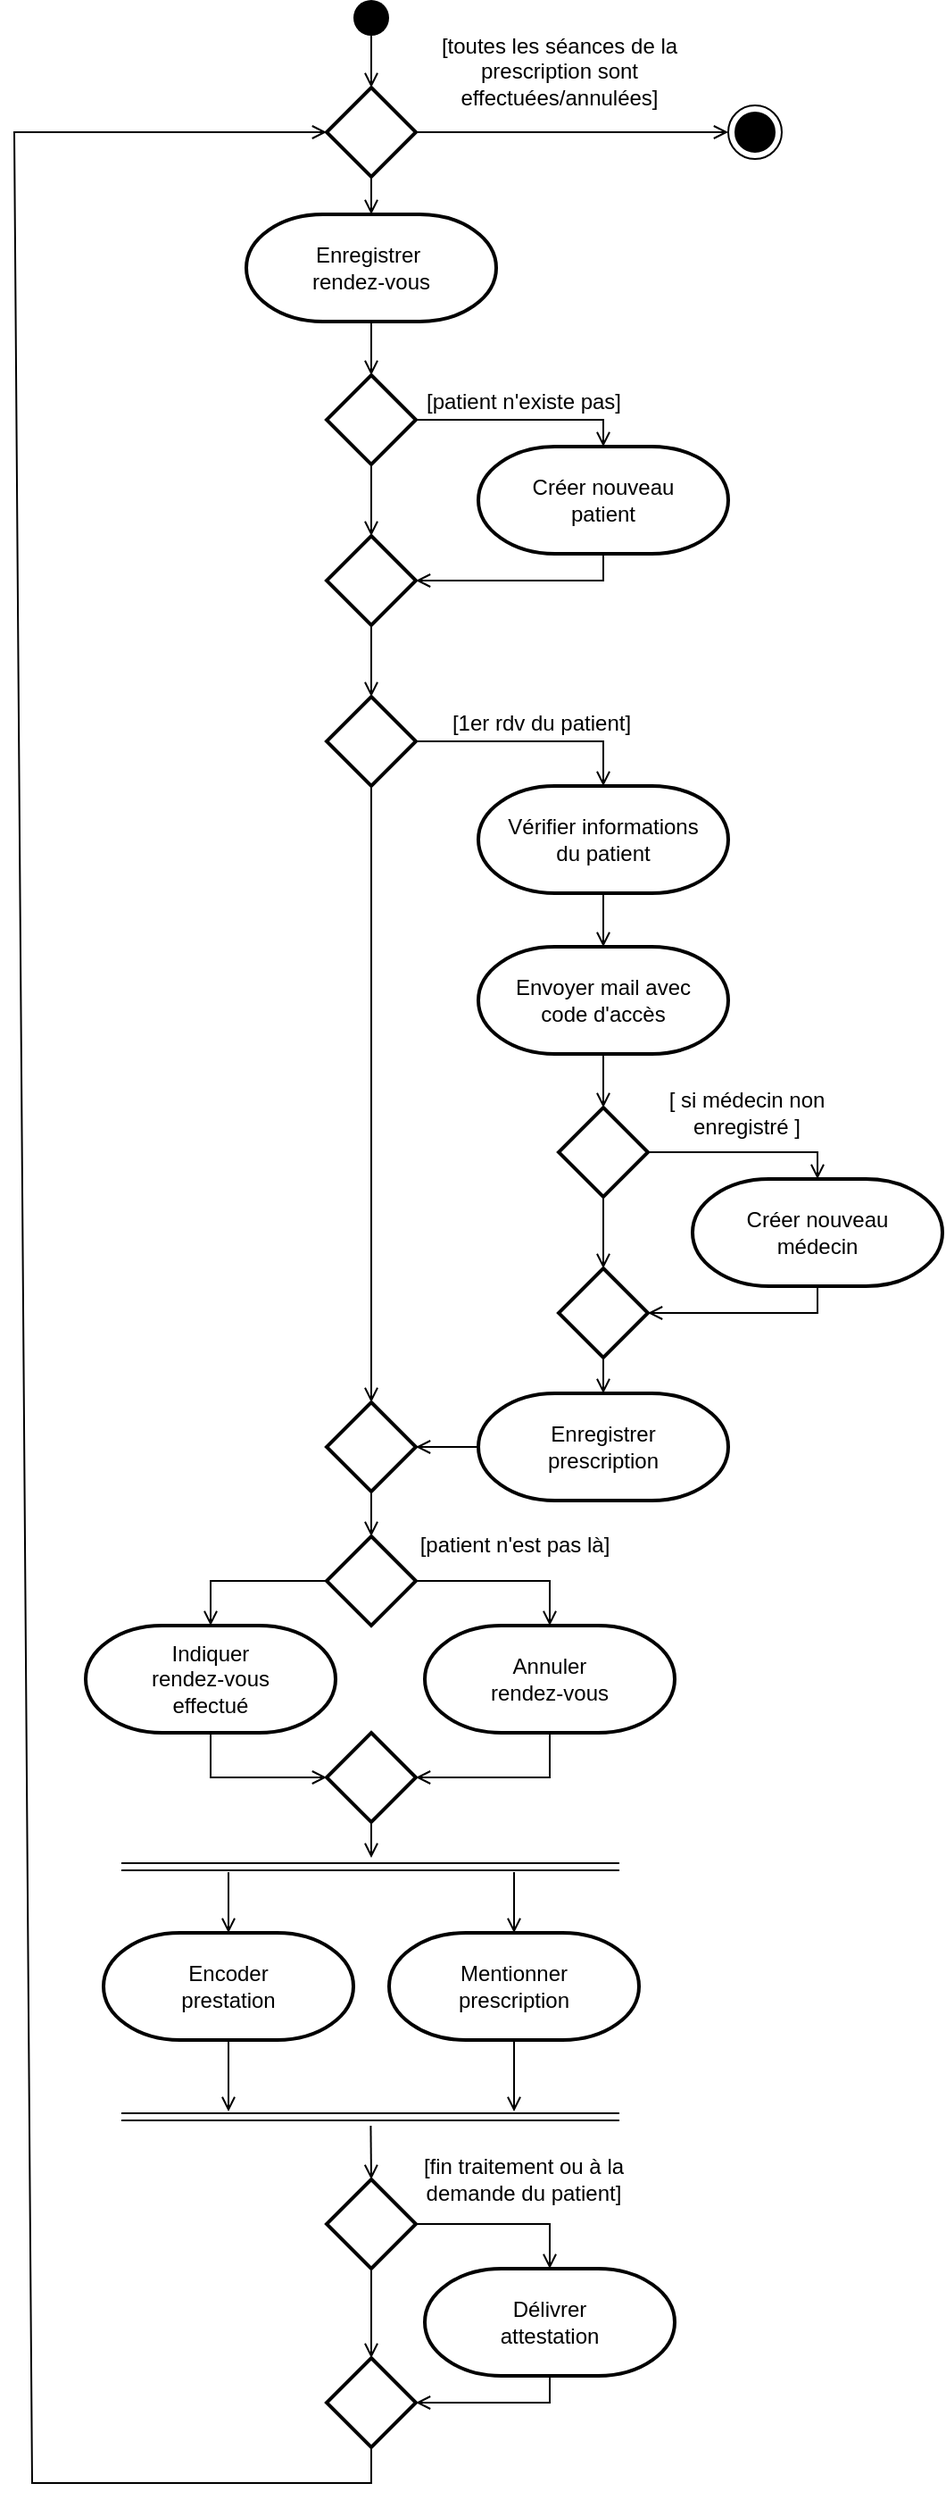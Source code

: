 <mxfile version="22.1.2" type="device">
  <diagram name="Page-1" id="qqe9KO98zH0CakM35WmT">
    <mxGraphModel dx="1687" dy="1040" grid="1" gridSize="10" guides="1" tooltips="1" connect="1" arrows="1" fold="1" page="1" pageScale="1" pageWidth="1169" pageHeight="1654" math="0" shadow="0">
      <root>
        <mxCell id="0" />
        <mxCell id="1" parent="0" />
        <mxCell id="SfScJbu2deopojGPgfz9-3" value="" style="endArrow=open;html=1;rounded=0;exitX=0.5;exitY=1;exitDx=0;exitDy=0;endFill=0;entryX=0.5;entryY=0;entryDx=0;entryDy=0;entryPerimeter=0;" parent="1" source="A-bpwYznotmKRVOag7Cg-2" target="SfScJbu2deopojGPgfz9-75" edge="1">
          <mxGeometry width="50" height="50" relative="1" as="geometry">
            <mxPoint x="532.5" y="60" as="sourcePoint" />
            <mxPoint x="405" y="138" as="targetPoint" />
          </mxGeometry>
        </mxCell>
        <mxCell id="SfScJbu2deopojGPgfz9-5" value="Enregistrer&amp;nbsp;&lt;br&gt;rendez-vous" style="strokeWidth=2;html=1;shape=mxgraph.flowchart.terminator;whiteSpace=wrap;" parent="1" vertex="1">
          <mxGeometry x="450" y="160" width="140" height="60" as="geometry" />
        </mxCell>
        <mxCell id="SfScJbu2deopojGPgfz9-13" value="" style="endArrow=open;html=1;rounded=0;endFill=0;entryX=0.5;entryY=0;entryDx=0;entryDy=0;entryPerimeter=0;exitX=0.5;exitY=1;exitDx=0;exitDy=0;exitPerimeter=0;" parent="1" source="SfScJbu2deopojGPgfz9-5" target="SfScJbu2deopojGPgfz9-14" edge="1">
          <mxGeometry width="50" height="50" relative="1" as="geometry">
            <mxPoint x="530" y="240" as="sourcePoint" />
            <mxPoint x="520" y="470" as="targetPoint" />
            <Array as="points" />
          </mxGeometry>
        </mxCell>
        <mxCell id="SfScJbu2deopojGPgfz9-14" value="" style="strokeWidth=2;html=1;shape=mxgraph.flowchart.decision;whiteSpace=wrap;" parent="1" vertex="1">
          <mxGeometry x="495" y="250" width="50" height="50" as="geometry" />
        </mxCell>
        <mxCell id="SfScJbu2deopojGPgfz9-17" value="" style="endArrow=open;html=1;rounded=0;exitX=1;exitY=0.5;exitDx=0;exitDy=0;exitPerimeter=0;endFill=0;entryX=0.5;entryY=0;entryDx=0;entryDy=0;entryPerimeter=0;" parent="1" source="SfScJbu2deopojGPgfz9-14" target="SfScJbu2deopojGPgfz9-18" edge="1">
          <mxGeometry width="50" height="50" relative="1" as="geometry">
            <mxPoint x="865" y="275" as="sourcePoint" />
            <mxPoint x="730" y="300" as="targetPoint" />
            <Array as="points">
              <mxPoint x="650" y="275" />
            </Array>
          </mxGeometry>
        </mxCell>
        <mxCell id="SfScJbu2deopojGPgfz9-18" value="Créer nouveau&lt;br&gt;patient" style="strokeWidth=2;html=1;shape=mxgraph.flowchart.terminator;whiteSpace=wrap;" parent="1" vertex="1">
          <mxGeometry x="580" y="290" width="140" height="60" as="geometry" />
        </mxCell>
        <mxCell id="SfScJbu2deopojGPgfz9-19" value="[patient n&#39;existe pas]" style="text;html=1;align=center;verticalAlign=middle;resizable=0;points=[];autosize=1;strokeColor=none;fillColor=none;" parent="1" vertex="1">
          <mxGeometry x="540" y="250" width="130" height="30" as="geometry" />
        </mxCell>
        <mxCell id="SfScJbu2deopojGPgfz9-20" value="" style="endArrow=open;html=1;rounded=0;exitX=0.5;exitY=1;exitDx=0;exitDy=0;exitPerimeter=0;endFill=0;entryX=0.5;entryY=0;entryDx=0;entryDy=0;entryPerimeter=0;" parent="1" source="SfScJbu2deopojGPgfz9-14" target="SfScJbu2deopojGPgfz9-22" edge="1">
          <mxGeometry width="50" height="50" relative="1" as="geometry">
            <mxPoint x="555" y="285" as="sourcePoint" />
            <mxPoint x="520" y="410" as="targetPoint" />
            <Array as="points">
              <mxPoint x="520" y="340" />
            </Array>
          </mxGeometry>
        </mxCell>
        <mxCell id="SfScJbu2deopojGPgfz9-21" value="Vérifier informations&lt;br&gt;du patient" style="strokeWidth=2;html=1;shape=mxgraph.flowchart.terminator;whiteSpace=wrap;" parent="1" vertex="1">
          <mxGeometry x="580" y="480" width="140" height="60" as="geometry" />
        </mxCell>
        <mxCell id="SfScJbu2deopojGPgfz9-22" value="" style="strokeWidth=2;html=1;shape=mxgraph.flowchart.decision;whiteSpace=wrap;" parent="1" vertex="1">
          <mxGeometry x="495" y="340" width="50" height="50" as="geometry" />
        </mxCell>
        <mxCell id="SfScJbu2deopojGPgfz9-23" value="" style="endArrow=open;html=1;rounded=0;endFill=0;entryX=1;entryY=0.5;entryDx=0;entryDy=0;entryPerimeter=0;exitX=0.5;exitY=1;exitDx=0;exitDy=0;exitPerimeter=0;" parent="1" source="SfScJbu2deopojGPgfz9-18" target="SfScJbu2deopojGPgfz9-22" edge="1">
          <mxGeometry width="50" height="50" relative="1" as="geometry">
            <mxPoint x="650" y="360" as="sourcePoint" />
            <mxPoint x="660" y="270" as="targetPoint" />
            <Array as="points">
              <mxPoint x="650" y="365" />
            </Array>
          </mxGeometry>
        </mxCell>
        <mxCell id="SfScJbu2deopojGPgfz9-24" value="" style="endArrow=open;html=1;rounded=0;exitX=0.5;exitY=1;exitDx=0;exitDy=0;exitPerimeter=0;endFill=0;entryX=0.5;entryY=0;entryDx=0;entryDy=0;entryPerimeter=0;" parent="1" source="SfScJbu2deopojGPgfz9-22" target="SfScJbu2deopojGPgfz9-25" edge="1">
          <mxGeometry width="50" height="50" relative="1" as="geometry">
            <mxPoint x="530" y="320" as="sourcePoint" />
            <mxPoint x="480" y="520" as="targetPoint" />
            <Array as="points" />
          </mxGeometry>
        </mxCell>
        <mxCell id="SfScJbu2deopojGPgfz9-25" value="" style="strokeWidth=2;html=1;shape=mxgraph.flowchart.decision;whiteSpace=wrap;" parent="1" vertex="1">
          <mxGeometry x="495" y="430" width="50" height="50" as="geometry" />
        </mxCell>
        <mxCell id="SfScJbu2deopojGPgfz9-27" value="" style="endArrow=open;html=1;rounded=0;endFill=0;exitX=1;exitY=0.5;exitDx=0;exitDy=0;exitPerimeter=0;entryX=0.5;entryY=0;entryDx=0;entryDy=0;entryPerimeter=0;" parent="1" source="SfScJbu2deopojGPgfz9-25" target="SfScJbu2deopojGPgfz9-21" edge="1">
          <mxGeometry width="50" height="50" relative="1" as="geometry">
            <mxPoint x="660" y="290" as="sourcePoint" />
            <mxPoint x="650" y="540" as="targetPoint" />
            <Array as="points">
              <mxPoint x="650" y="455" />
            </Array>
          </mxGeometry>
        </mxCell>
        <mxCell id="SfScJbu2deopojGPgfz9-28" value="[1er rdv du patient]" style="text;html=1;align=center;verticalAlign=middle;resizable=0;points=[];autosize=1;strokeColor=none;fillColor=none;" parent="1" vertex="1">
          <mxGeometry x="555" y="430" width="120" height="30" as="geometry" />
        </mxCell>
        <mxCell id="SfScJbu2deopojGPgfz9-30" value="" style="endArrow=open;html=1;rounded=0;exitX=0.5;exitY=1;exitDx=0;exitDy=0;exitPerimeter=0;endFill=0;entryX=0.5;entryY=0;entryDx=0;entryDy=0;entryPerimeter=0;" parent="1" source="SfScJbu2deopojGPgfz9-25" target="SfScJbu2deopojGPgfz9-42" edge="1">
          <mxGeometry width="50" height="50" relative="1" as="geometry">
            <mxPoint x="530" y="370" as="sourcePoint" />
            <mxPoint x="520" y="850" as="targetPoint" />
            <Array as="points">
              <mxPoint x="520" y="530" />
            </Array>
          </mxGeometry>
        </mxCell>
        <mxCell id="SfScJbu2deopojGPgfz9-31" value="Envoyer mail avec&lt;br&gt;code d&#39;accès" style="strokeWidth=2;html=1;shape=mxgraph.flowchart.terminator;whiteSpace=wrap;" parent="1" vertex="1">
          <mxGeometry x="580" y="570" width="140" height="60" as="geometry" />
        </mxCell>
        <mxCell id="SfScJbu2deopojGPgfz9-32" value="" style="endArrow=open;html=1;rounded=0;endFill=0;exitX=0.5;exitY=1;exitDx=0;exitDy=0;exitPerimeter=0;entryX=0.5;entryY=0;entryDx=0;entryDy=0;entryPerimeter=0;" parent="1" source="SfScJbu2deopojGPgfz9-21" target="SfScJbu2deopojGPgfz9-31" edge="1">
          <mxGeometry width="50" height="50" relative="1" as="geometry">
            <mxPoint x="555" y="425" as="sourcePoint" />
            <mxPoint x="660" y="490" as="targetPoint" />
            <Array as="points" />
          </mxGeometry>
        </mxCell>
        <mxCell id="SfScJbu2deopojGPgfz9-33" value="" style="strokeWidth=2;html=1;shape=mxgraph.flowchart.decision;whiteSpace=wrap;" parent="1" vertex="1">
          <mxGeometry x="625" y="660" width="50" height="50" as="geometry" />
        </mxCell>
        <mxCell id="SfScJbu2deopojGPgfz9-34" value="" style="endArrow=open;html=1;rounded=0;endFill=0;exitX=0.5;exitY=1;exitDx=0;exitDy=0;exitPerimeter=0;entryX=0.5;entryY=0;entryDx=0;entryDy=0;entryPerimeter=0;" parent="1" source="SfScJbu2deopojGPgfz9-31" target="SfScJbu2deopojGPgfz9-33" edge="1">
          <mxGeometry width="50" height="50" relative="1" as="geometry">
            <mxPoint x="670" y="660" as="sourcePoint" />
            <mxPoint x="650" y="670" as="targetPoint" />
            <Array as="points" />
          </mxGeometry>
        </mxCell>
        <mxCell id="SfScJbu2deopojGPgfz9-35" value="" style="endArrow=open;html=1;rounded=0;endFill=0;exitX=1;exitY=0.5;exitDx=0;exitDy=0;exitPerimeter=0;entryX=0.5;entryY=0;entryDx=0;entryDy=0;entryPerimeter=0;" parent="1" source="SfScJbu2deopojGPgfz9-33" target="SfScJbu2deopojGPgfz9-36" edge="1">
          <mxGeometry width="50" height="50" relative="1" as="geometry">
            <mxPoint x="690" y="685" as="sourcePoint" />
            <mxPoint x="730" y="730" as="targetPoint" />
            <Array as="points">
              <mxPoint x="770" y="685" />
            </Array>
          </mxGeometry>
        </mxCell>
        <mxCell id="SfScJbu2deopojGPgfz9-36" value="Créer nouveau&lt;br&gt;médecin" style="strokeWidth=2;html=1;shape=mxgraph.flowchart.terminator;whiteSpace=wrap;" parent="1" vertex="1">
          <mxGeometry x="700" y="700" width="140" height="60" as="geometry" />
        </mxCell>
        <mxCell id="SfScJbu2deopojGPgfz9-37" value="" style="endArrow=open;html=1;rounded=0;endFill=0;exitX=0.5;exitY=1;exitDx=0;exitDy=0;exitPerimeter=0;entryX=0.5;entryY=0;entryDx=0;entryDy=0;entryPerimeter=0;" parent="1" source="SfScJbu2deopojGPgfz9-33" target="SfScJbu2deopojGPgfz9-39" edge="1">
          <mxGeometry width="50" height="50" relative="1" as="geometry">
            <mxPoint x="660" y="640" as="sourcePoint" />
            <mxPoint x="650" y="810" as="targetPoint" />
            <Array as="points" />
          </mxGeometry>
        </mxCell>
        <mxCell id="SfScJbu2deopojGPgfz9-38" value="" style="endArrow=open;html=1;rounded=0;endFill=0;exitX=0.5;exitY=1;exitDx=0;exitDy=0;exitPerimeter=0;entryX=1;entryY=0.5;entryDx=0;entryDy=0;entryPerimeter=0;" parent="1" source="SfScJbu2deopojGPgfz9-36" target="SfScJbu2deopojGPgfz9-39" edge="1">
          <mxGeometry width="50" height="50" relative="1" as="geometry">
            <mxPoint x="660" y="640" as="sourcePoint" />
            <mxPoint x="720" y="850" as="targetPoint" />
            <Array as="points">
              <mxPoint x="770" y="775" />
            </Array>
          </mxGeometry>
        </mxCell>
        <mxCell id="SfScJbu2deopojGPgfz9-39" value="" style="strokeWidth=2;html=1;shape=mxgraph.flowchart.decision;whiteSpace=wrap;" parent="1" vertex="1">
          <mxGeometry x="625" y="750" width="50" height="50" as="geometry" />
        </mxCell>
        <mxCell id="SfScJbu2deopojGPgfz9-40" value="Enregistrer&lt;br&gt;prescription" style="strokeWidth=2;html=1;shape=mxgraph.flowchart.terminator;whiteSpace=wrap;" parent="1" vertex="1">
          <mxGeometry x="580" y="820" width="140" height="60" as="geometry" />
        </mxCell>
        <mxCell id="SfScJbu2deopojGPgfz9-41" value="" style="endArrow=open;html=1;rounded=0;endFill=0;exitX=0.5;exitY=1;exitDx=0;exitDy=0;exitPerimeter=0;entryX=0.5;entryY=0;entryDx=0;entryDy=0;entryPerimeter=0;" parent="1" source="SfScJbu2deopojGPgfz9-39" target="SfScJbu2deopojGPgfz9-40" edge="1">
          <mxGeometry width="50" height="50" relative="1" as="geometry">
            <mxPoint x="660" y="720" as="sourcePoint" />
            <mxPoint x="660" y="810" as="targetPoint" />
            <Array as="points" />
          </mxGeometry>
        </mxCell>
        <mxCell id="SfScJbu2deopojGPgfz9-42" value="" style="strokeWidth=2;html=1;shape=mxgraph.flowchart.decision;whiteSpace=wrap;" parent="1" vertex="1">
          <mxGeometry x="495" y="825" width="50" height="50" as="geometry" />
        </mxCell>
        <mxCell id="SfScJbu2deopojGPgfz9-43" value="" style="endArrow=open;html=1;rounded=0;endFill=0;entryX=1;entryY=0.5;entryDx=0;entryDy=0;entryPerimeter=0;exitX=0;exitY=0.5;exitDx=0;exitDy=0;exitPerimeter=0;" parent="1" source="SfScJbu2deopojGPgfz9-40" target="SfScJbu2deopojGPgfz9-42" edge="1">
          <mxGeometry width="50" height="50" relative="1" as="geometry">
            <mxPoint x="560" y="850" as="sourcePoint" />
            <mxPoint x="660" y="850" as="targetPoint" />
            <Array as="points" />
          </mxGeometry>
        </mxCell>
        <mxCell id="SfScJbu2deopojGPgfz9-44" value="" style="shape=link;html=1;rounded=0;" parent="1" edge="1">
          <mxGeometry width="100" relative="1" as="geometry">
            <mxPoint x="380" y="1085" as="sourcePoint" />
            <mxPoint x="659" y="1085" as="targetPoint" />
          </mxGeometry>
        </mxCell>
        <mxCell id="SfScJbu2deopojGPgfz9-45" value="" style="endArrow=open;html=1;rounded=0;endFill=0;exitX=0.5;exitY=1;exitDx=0;exitDy=0;exitPerimeter=0;entryX=0.5;entryY=0;entryDx=0;entryDy=0;entryPerimeter=0;" parent="1" source="SfScJbu2deopojGPgfz9-42" target="SfScJbu2deopojGPgfz9-46" edge="1">
          <mxGeometry width="50" height="50" relative="1" as="geometry">
            <mxPoint x="660" y="830" as="sourcePoint" />
            <mxPoint x="520" y="930" as="targetPoint" />
            <Array as="points" />
          </mxGeometry>
        </mxCell>
        <mxCell id="SfScJbu2deopojGPgfz9-46" value="" style="strokeWidth=2;html=1;shape=mxgraph.flowchart.decision;whiteSpace=wrap;" parent="1" vertex="1">
          <mxGeometry x="495" y="900" width="50" height="50" as="geometry" />
        </mxCell>
        <mxCell id="SfScJbu2deopojGPgfz9-47" value="" style="endArrow=open;html=1;rounded=0;endFill=0;exitX=1;exitY=0.5;exitDx=0;exitDy=0;exitPerimeter=0;entryX=0.5;entryY=0;entryDx=0;entryDy=0;entryPerimeter=0;" parent="1" source="SfScJbu2deopojGPgfz9-46" target="SfScJbu2deopojGPgfz9-49" edge="1">
          <mxGeometry width="50" height="50" relative="1" as="geometry">
            <mxPoint x="530" y="875" as="sourcePoint" />
            <mxPoint x="650" y="920" as="targetPoint" />
            <Array as="points">
              <mxPoint x="620" y="925" />
            </Array>
          </mxGeometry>
        </mxCell>
        <mxCell id="SfScJbu2deopojGPgfz9-48" value="" style="endArrow=open;html=1;rounded=0;endFill=0;exitX=0;exitY=0.5;exitDx=0;exitDy=0;exitPerimeter=0;entryX=0.5;entryY=0;entryDx=0;entryDy=0;entryPerimeter=0;" parent="1" source="SfScJbu2deopojGPgfz9-46" target="SfScJbu2deopojGPgfz9-50" edge="1">
          <mxGeometry width="50" height="50" relative="1" as="geometry">
            <mxPoint x="555" y="935" as="sourcePoint" />
            <mxPoint x="390" y="910" as="targetPoint" />
            <Array as="points">
              <mxPoint x="430" y="925" />
            </Array>
          </mxGeometry>
        </mxCell>
        <mxCell id="SfScJbu2deopojGPgfz9-49" value="Annuler&lt;br&gt;rendez-vous" style="strokeWidth=2;html=1;shape=mxgraph.flowchart.terminator;whiteSpace=wrap;" parent="1" vertex="1">
          <mxGeometry x="550" y="950" width="140" height="60" as="geometry" />
        </mxCell>
        <mxCell id="SfScJbu2deopojGPgfz9-50" value="Indiquer&lt;br&gt;rendez-vous&lt;br&gt;effectué" style="strokeWidth=2;html=1;shape=mxgraph.flowchart.terminator;whiteSpace=wrap;" parent="1" vertex="1">
          <mxGeometry x="360" y="950" width="140" height="60" as="geometry" />
        </mxCell>
        <mxCell id="SfScJbu2deopojGPgfz9-51" value="[patient n&#39;est pas là]" style="text;html=1;align=center;verticalAlign=middle;resizable=0;points=[];autosize=1;strokeColor=none;fillColor=none;" parent="1" vertex="1">
          <mxGeometry x="535" y="890" width="130" height="30" as="geometry" />
        </mxCell>
        <mxCell id="SfScJbu2deopojGPgfz9-52" value="" style="strokeWidth=2;html=1;shape=mxgraph.flowchart.decision;whiteSpace=wrap;" parent="1" vertex="1">
          <mxGeometry x="495" y="1010" width="50" height="50" as="geometry" />
        </mxCell>
        <mxCell id="SfScJbu2deopojGPgfz9-53" value="" style="endArrow=open;html=1;rounded=0;endFill=0;exitX=0.5;exitY=1;exitDx=0;exitDy=0;exitPerimeter=0;entryX=0;entryY=0.5;entryDx=0;entryDy=0;entryPerimeter=0;" parent="1" source="SfScJbu2deopojGPgfz9-50" target="SfScJbu2deopojGPgfz9-52" edge="1">
          <mxGeometry width="50" height="50" relative="1" as="geometry">
            <mxPoint x="505" y="935" as="sourcePoint" />
            <mxPoint x="440" y="978" as="targetPoint" />
            <Array as="points">
              <mxPoint x="430" y="1035" />
            </Array>
          </mxGeometry>
        </mxCell>
        <mxCell id="SfScJbu2deopojGPgfz9-54" value="" style="endArrow=open;html=1;rounded=0;endFill=0;exitX=0.5;exitY=1;exitDx=0;exitDy=0;exitPerimeter=0;entryX=1;entryY=0.5;entryDx=0;entryDy=0;entryPerimeter=0;" parent="1" source="SfScJbu2deopojGPgfz9-49" target="SfScJbu2deopojGPgfz9-52" edge="1">
          <mxGeometry width="50" height="50" relative="1" as="geometry">
            <mxPoint x="440" y="1038" as="sourcePoint" />
            <mxPoint x="500" y="1105" as="targetPoint" />
            <Array as="points">
              <mxPoint x="620" y="1035" />
            </Array>
          </mxGeometry>
        </mxCell>
        <mxCell id="SfScJbu2deopojGPgfz9-55" value="" style="endArrow=open;html=1;rounded=0;endFill=0;exitX=0.5;exitY=1;exitDx=0;exitDy=0;exitPerimeter=0;" parent="1" source="SfScJbu2deopojGPgfz9-52" edge="1">
          <mxGeometry width="50" height="50" relative="1" as="geometry">
            <mxPoint x="530" y="905" as="sourcePoint" />
            <mxPoint x="520" y="1080" as="targetPoint" />
            <Array as="points" />
          </mxGeometry>
        </mxCell>
        <mxCell id="SfScJbu2deopojGPgfz9-56" value="" style="endArrow=open;html=1;rounded=0;endFill=0;entryX=0.5;entryY=0;entryDx=0;entryDy=0;entryPerimeter=0;" parent="1" target="SfScJbu2deopojGPgfz9-60" edge="1">
          <mxGeometry width="50" height="50" relative="1" as="geometry">
            <mxPoint x="440" y="1088" as="sourcePoint" />
            <mxPoint x="440" y="1118" as="targetPoint" />
            <Array as="points" />
          </mxGeometry>
        </mxCell>
        <mxCell id="SfScJbu2deopojGPgfz9-57" value="" style="endArrow=open;html=1;rounded=0;endFill=0;entryX=0.5;entryY=0;entryDx=0;entryDy=0;entryPerimeter=0;" parent="1" target="SfScJbu2deopojGPgfz9-59" edge="1">
          <mxGeometry width="50" height="50" relative="1" as="geometry">
            <mxPoint x="600" y="1088" as="sourcePoint" />
            <mxPoint x="600" y="1118" as="targetPoint" />
            <Array as="points" />
          </mxGeometry>
        </mxCell>
        <mxCell id="SfScJbu2deopojGPgfz9-59" value="Mentionner&lt;br&gt;prescription" style="strokeWidth=2;html=1;shape=mxgraph.flowchart.terminator;whiteSpace=wrap;" parent="1" vertex="1">
          <mxGeometry x="530" y="1122" width="140" height="60" as="geometry" />
        </mxCell>
        <mxCell id="SfScJbu2deopojGPgfz9-60" value="Encoder&lt;br&gt;prestation" style="strokeWidth=2;html=1;shape=mxgraph.flowchart.terminator;whiteSpace=wrap;" parent="1" vertex="1">
          <mxGeometry x="370" y="1122" width="140" height="60" as="geometry" />
        </mxCell>
        <mxCell id="SfScJbu2deopojGPgfz9-62" value="" style="shape=link;html=1;rounded=0;" parent="1" edge="1">
          <mxGeometry width="100" relative="1" as="geometry">
            <mxPoint x="380" y="1225" as="sourcePoint" />
            <mxPoint x="659" y="1225" as="targetPoint" />
          </mxGeometry>
        </mxCell>
        <mxCell id="SfScJbu2deopojGPgfz9-63" value="" style="endArrow=open;html=1;rounded=0;endFill=0;exitX=0.5;exitY=1;exitDx=0;exitDy=0;exitPerimeter=0;" parent="1" source="SfScJbu2deopojGPgfz9-59" edge="1">
          <mxGeometry width="50" height="50" relative="1" as="geometry">
            <mxPoint x="610" y="1098" as="sourcePoint" />
            <mxPoint x="600" y="1222" as="targetPoint" />
            <Array as="points" />
          </mxGeometry>
        </mxCell>
        <mxCell id="SfScJbu2deopojGPgfz9-65" value="" style="endArrow=open;html=1;rounded=0;endFill=0;entryX=0.5;entryY=0;entryDx=0;entryDy=0;entryPerimeter=0;exitX=0.5;exitY=1;exitDx=0;exitDy=0;exitPerimeter=0;" parent="1" source="SfScJbu2deopojGPgfz9-60" edge="1">
          <mxGeometry width="50" height="50" relative="1" as="geometry">
            <mxPoint x="440" y="1188" as="sourcePoint" />
            <mxPoint x="440" y="1222" as="targetPoint" />
            <Array as="points" />
          </mxGeometry>
        </mxCell>
        <mxCell id="SfScJbu2deopojGPgfz9-66" value="" style="endArrow=open;html=1;rounded=0;endFill=0;entryX=0.5;entryY=0;entryDx=0;entryDy=0;entryPerimeter=0;" parent="1" target="SfScJbu2deopojGPgfz9-67" edge="1">
          <mxGeometry width="50" height="50" relative="1" as="geometry">
            <mxPoint x="519.71" y="1230" as="sourcePoint" />
            <mxPoint x="519.71" y="1264" as="targetPoint" />
            <Array as="points" />
          </mxGeometry>
        </mxCell>
        <mxCell id="SfScJbu2deopojGPgfz9-67" value="" style="strokeWidth=2;html=1;shape=mxgraph.flowchart.decision;whiteSpace=wrap;" parent="1" vertex="1">
          <mxGeometry x="495" y="1260" width="50" height="50" as="geometry" />
        </mxCell>
        <mxCell id="SfScJbu2deopojGPgfz9-68" value="" style="endArrow=open;html=1;rounded=0;endFill=0;exitX=1;exitY=0.5;exitDx=0;exitDy=0;exitPerimeter=0;entryX=0.5;entryY=0;entryDx=0;entryDy=0;entryPerimeter=0;" parent="1" source="SfScJbu2deopojGPgfz9-67" target="SfScJbu2deopojGPgfz9-70" edge="1">
          <mxGeometry width="50" height="50" relative="1" as="geometry">
            <mxPoint x="530" y="1020" as="sourcePoint" />
            <mxPoint x="620" y="1360" as="targetPoint" />
            <Array as="points">
              <mxPoint x="620" y="1285" />
            </Array>
          </mxGeometry>
        </mxCell>
        <mxCell id="SfScJbu2deopojGPgfz9-69" value="[fin traitement ou à la &lt;br&gt;demande du patient]" style="text;html=1;align=center;verticalAlign=middle;resizable=0;points=[];autosize=1;strokeColor=none;fillColor=none;" parent="1" vertex="1">
          <mxGeometry x="535" y="1240" width="140" height="40" as="geometry" />
        </mxCell>
        <mxCell id="SfScJbu2deopojGPgfz9-70" value="Délivrer&lt;br&gt;attestation" style="strokeWidth=2;html=1;shape=mxgraph.flowchart.terminator;whiteSpace=wrap;" parent="1" vertex="1">
          <mxGeometry x="550" y="1310" width="140" height="60" as="geometry" />
        </mxCell>
        <mxCell id="SfScJbu2deopojGPgfz9-71" value="" style="endArrow=open;html=1;rounded=0;endFill=0;exitX=0.5;exitY=1;exitDx=0;exitDy=0;exitPerimeter=0;entryX=0.5;entryY=0;entryDx=0;entryDy=0;entryPerimeter=0;" parent="1" source="SfScJbu2deopojGPgfz9-67" target="SfScJbu2deopojGPgfz9-72" edge="1">
          <mxGeometry width="50" height="50" relative="1" as="geometry">
            <mxPoint x="555" y="1295" as="sourcePoint" />
            <mxPoint x="520" y="1370" as="targetPoint" />
            <Array as="points">
              <mxPoint x="520" y="1340" />
            </Array>
          </mxGeometry>
        </mxCell>
        <mxCell id="SfScJbu2deopojGPgfz9-72" value="" style="strokeWidth=2;html=1;shape=mxgraph.flowchart.decision;whiteSpace=wrap;" parent="1" vertex="1">
          <mxGeometry x="495" y="1360" width="50" height="50" as="geometry" />
        </mxCell>
        <mxCell id="SfScJbu2deopojGPgfz9-73" value="" style="endArrow=open;html=1;rounded=0;endFill=0;exitX=0.5;exitY=1;exitDx=0;exitDy=0;exitPerimeter=0;entryX=1;entryY=0.5;entryDx=0;entryDy=0;entryPerimeter=0;" parent="1" source="SfScJbu2deopojGPgfz9-70" target="SfScJbu2deopojGPgfz9-72" edge="1">
          <mxGeometry width="50" height="50" relative="1" as="geometry">
            <mxPoint x="555" y="1295" as="sourcePoint" />
            <mxPoint x="630" y="1330" as="targetPoint" />
            <Array as="points">
              <mxPoint x="620" y="1385" />
            </Array>
          </mxGeometry>
        </mxCell>
        <mxCell id="SfScJbu2deopojGPgfz9-74" value="" style="endArrow=open;html=1;rounded=0;endFill=0;exitX=0.5;exitY=1;exitDx=0;exitDy=0;exitPerimeter=0;entryX=0;entryY=0.5;entryDx=0;entryDy=0;entryPerimeter=0;" parent="1" source="SfScJbu2deopojGPgfz9-72" target="SfScJbu2deopojGPgfz9-75" edge="1">
          <mxGeometry width="50" height="50" relative="1" as="geometry">
            <mxPoint x="630" y="1510" as="sourcePoint" />
            <mxPoint x="310" y="70" as="targetPoint" />
            <Array as="points">
              <mxPoint x="520" y="1430" />
              <mxPoint x="330" y="1430" />
              <mxPoint x="320" y="114" />
            </Array>
          </mxGeometry>
        </mxCell>
        <mxCell id="SfScJbu2deopojGPgfz9-75" value="" style="strokeWidth=2;html=1;shape=mxgraph.flowchart.decision;whiteSpace=wrap;" parent="1" vertex="1">
          <mxGeometry x="495" y="89" width="50" height="50" as="geometry" />
        </mxCell>
        <mxCell id="SfScJbu2deopojGPgfz9-76" value="" style="endArrow=open;html=1;rounded=0;exitX=0.5;exitY=1;exitDx=0;exitDy=0;exitPerimeter=0;endFill=0;entryX=0.5;entryY=0;entryDx=0;entryDy=0;entryPerimeter=0;" parent="1" source="SfScJbu2deopojGPgfz9-75" target="SfScJbu2deopojGPgfz9-5" edge="1">
          <mxGeometry width="50" height="50" relative="1" as="geometry">
            <mxPoint x="414" y="107" as="sourcePoint" />
            <mxPoint x="580" y="120" as="targetPoint" />
          </mxGeometry>
        </mxCell>
        <mxCell id="SfScJbu2deopojGPgfz9-79" value="" style="endArrow=open;html=1;rounded=0;exitX=1;exitY=0.5;exitDx=0;exitDy=0;exitPerimeter=0;endFill=0;" parent="1" source="SfScJbu2deopojGPgfz9-75" target="SfScJbu2deopojGPgfz9-81" edge="1">
          <mxGeometry width="50" height="50" relative="1" as="geometry">
            <mxPoint x="530" y="59" as="sourcePoint" />
            <mxPoint x="630" y="114" as="targetPoint" />
          </mxGeometry>
        </mxCell>
        <mxCell id="SfScJbu2deopojGPgfz9-81" value="" style="ellipse;html=1;shape=endState;fillColor=#000000;strokeColor=default;" parent="1" vertex="1">
          <mxGeometry x="720" y="99.0" width="30" height="30" as="geometry" />
        </mxCell>
        <mxCell id="SfScJbu2deopojGPgfz9-82" value="[toutes les séances de la&lt;br&gt;prescription sont &lt;br&gt;effectuées/annulées]" style="text;html=1;align=center;verticalAlign=middle;resizable=0;points=[];autosize=1;strokeColor=none;fillColor=none;" parent="1" vertex="1">
          <mxGeometry x="545" y="50" width="160" height="60" as="geometry" />
        </mxCell>
        <mxCell id="A-bpwYznotmKRVOag7Cg-2" value="" style="ellipse;whiteSpace=wrap;html=1;aspect=fixed;fillColor=#000000;strokeColor=none;" parent="1" vertex="1">
          <mxGeometry x="510" y="40" width="20" height="20" as="geometry" />
        </mxCell>
        <mxCell id="3s_eGoG2aYyKshntNjpc-1" value="[ si médecin non&lt;br&gt;enregistré ]" style="text;html=1;align=center;verticalAlign=middle;resizable=0;points=[];autosize=1;strokeColor=none;fillColor=none;" parent="1" vertex="1">
          <mxGeometry x="675" y="643" width="110" height="40" as="geometry" />
        </mxCell>
      </root>
    </mxGraphModel>
  </diagram>
</mxfile>
